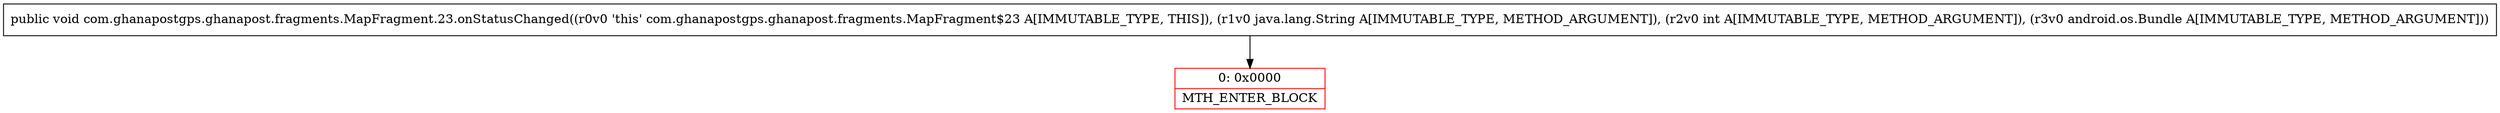 digraph "CFG forcom.ghanapostgps.ghanapost.fragments.MapFragment.23.onStatusChanged(Ljava\/lang\/String;ILandroid\/os\/Bundle;)V" {
subgraph cluster_Region_2068642278 {
label = "R(0)";
node [shape=record,color=blue];
}
Node_0 [shape=record,color=red,label="{0\:\ 0x0000|MTH_ENTER_BLOCK\l}"];
MethodNode[shape=record,label="{public void com.ghanapostgps.ghanapost.fragments.MapFragment.23.onStatusChanged((r0v0 'this' com.ghanapostgps.ghanapost.fragments.MapFragment$23 A[IMMUTABLE_TYPE, THIS]), (r1v0 java.lang.String A[IMMUTABLE_TYPE, METHOD_ARGUMENT]), (r2v0 int A[IMMUTABLE_TYPE, METHOD_ARGUMENT]), (r3v0 android.os.Bundle A[IMMUTABLE_TYPE, METHOD_ARGUMENT])) }"];
MethodNode -> Node_0;
}

